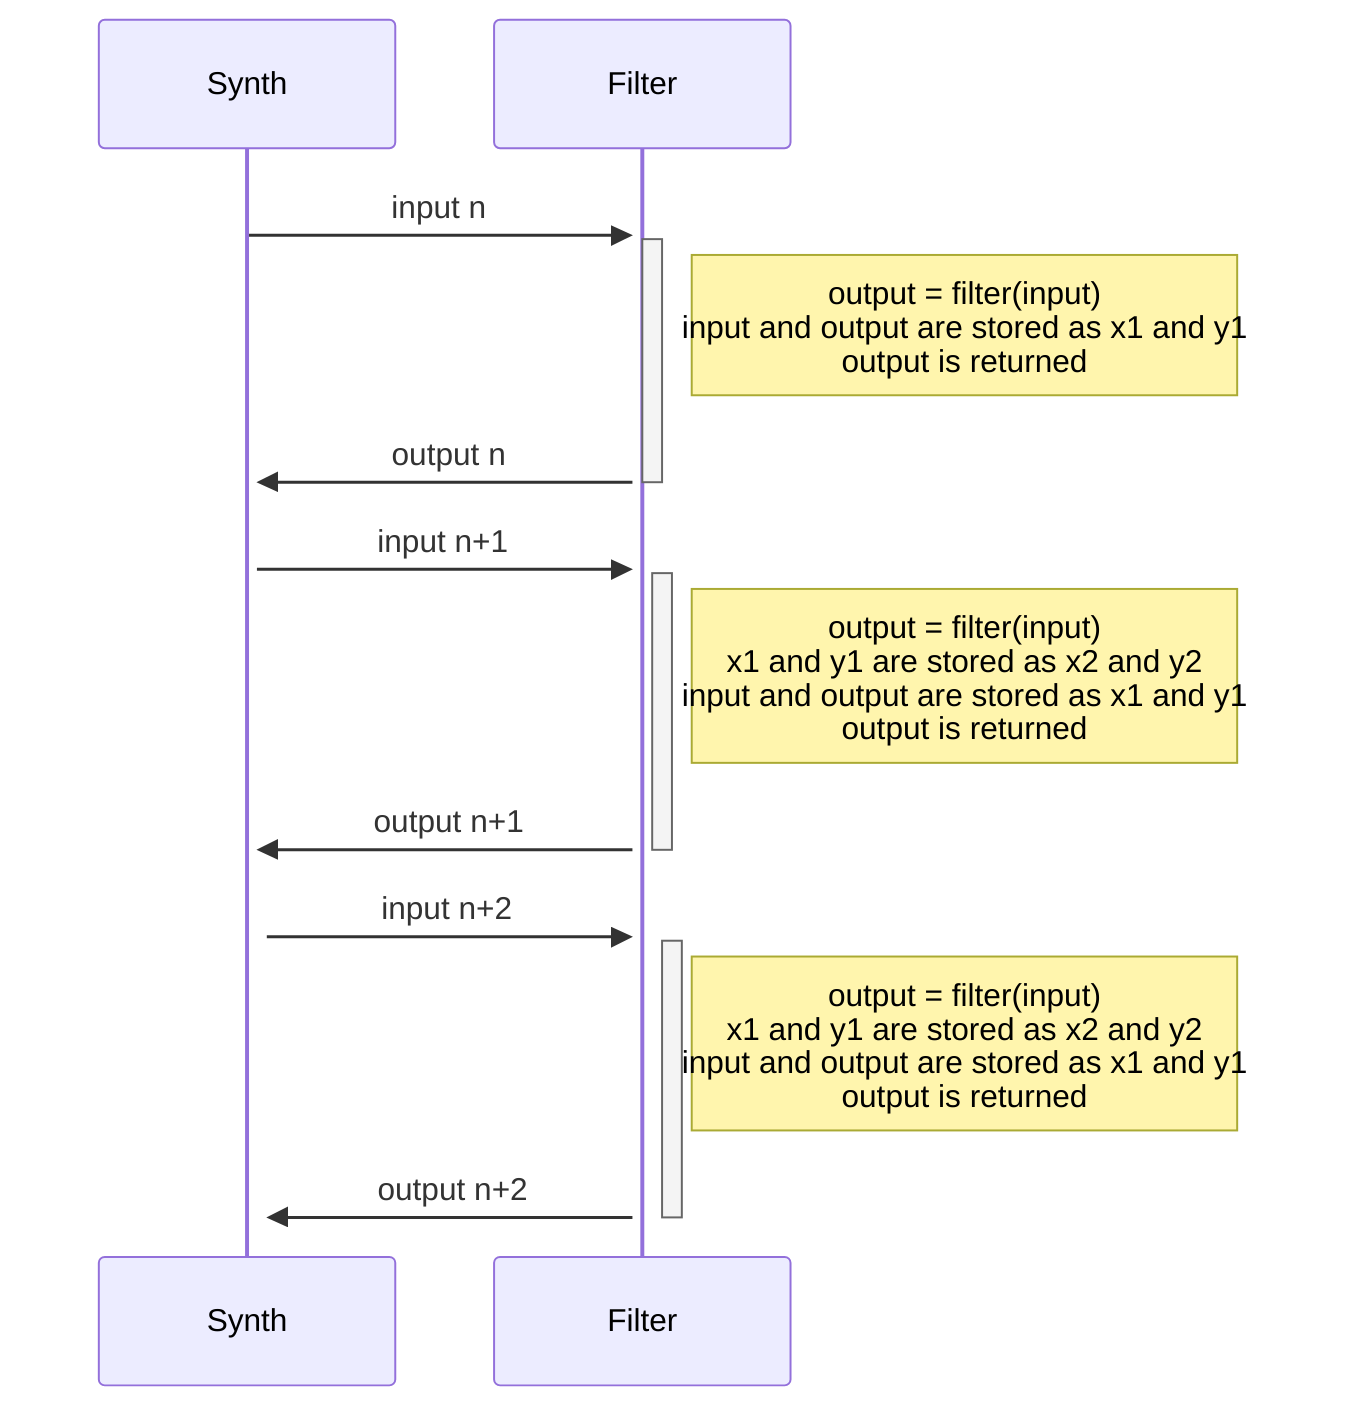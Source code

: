 sequenceDiagram
    Synth->>+Filter: input n
    activate Filter
    note right of Filter: output = filter(input)<br/>input and output are stored as x1 and y1<br/>output is returned
    Filter->>+Synth: output n
    deactivate Filter
    Synth->>+Filter: input n+1
    activate Filter
    note right of Filter: output = filter(input)<br/>x1 and y1 are stored as x2 and y2<br/>input and output are stored as x1 and y1<br/>output is returned
    Filter->>+Synth: output n+1
    deactivate Filter
    Synth->>+Filter: input n+2
    activate Filter
    note right of Filter: output = filter(input)<br/>x1 and y1 are stored as x2 and y2<br/> input and output are stored as x1 and y1<br/>output is returned
    Filter->>+Synth: output n+2
    deactivate Filter